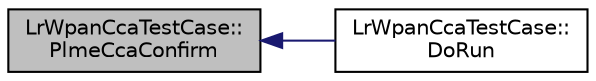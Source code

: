 digraph "LrWpanCcaTestCase::PlmeCcaConfirm"
{
  edge [fontname="Helvetica",fontsize="10",labelfontname="Helvetica",labelfontsize="10"];
  node [fontname="Helvetica",fontsize="10",shape=record];
  rankdir="LR";
  Node1 [label="LrWpanCcaTestCase::\lPlmeCcaConfirm",height=0.2,width=0.4,color="black", fillcolor="grey75", style="filled", fontcolor="black"];
  Node1 -> Node2 [dir="back",color="midnightblue",fontsize="10",style="solid"];
  Node2 [label="LrWpanCcaTestCase::\lDoRun",height=0.2,width=0.4,color="black", fillcolor="white", style="filled",URL="$d7/def/classLrWpanCcaTestCase.html#a3e2872a3bd57d754a2bdb613437e18a8",tooltip="Implementation to actually run this TestCase. "];
}
